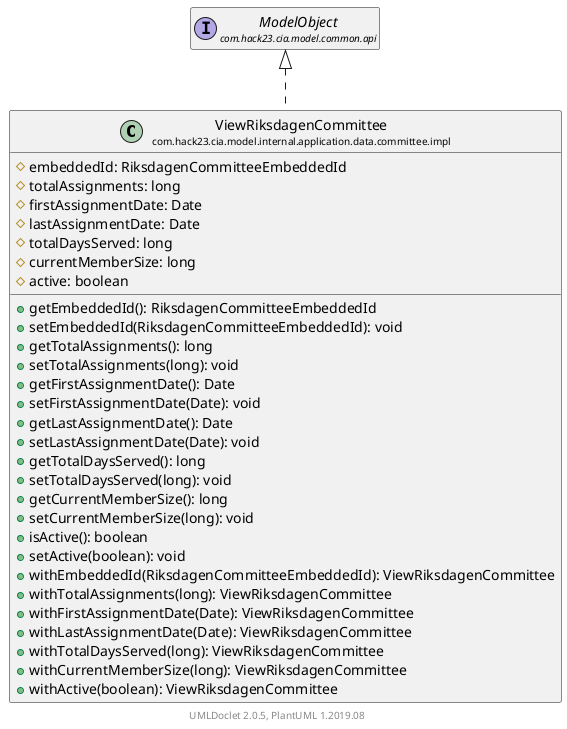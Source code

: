 @startuml
    set namespaceSeparator none
    hide empty fields
    hide empty methods

    class "<size:14>ViewRiksdagenCommittee\n<size:10>com.hack23.cia.model.internal.application.data.committee.impl" as com.hack23.cia.model.internal.application.data.committee.impl.ViewRiksdagenCommittee [[ViewRiksdagenCommittee.html]] {
        #embeddedId: RiksdagenCommitteeEmbeddedId
        #totalAssignments: long
        #firstAssignmentDate: Date
        #lastAssignmentDate: Date
        #totalDaysServed: long
        #currentMemberSize: long
        #active: boolean
        +getEmbeddedId(): RiksdagenCommitteeEmbeddedId
        +setEmbeddedId(RiksdagenCommitteeEmbeddedId): void
        +getTotalAssignments(): long
        +setTotalAssignments(long): void
        +getFirstAssignmentDate(): Date
        +setFirstAssignmentDate(Date): void
        +getLastAssignmentDate(): Date
        +setLastAssignmentDate(Date): void
        +getTotalDaysServed(): long
        +setTotalDaysServed(long): void
        +getCurrentMemberSize(): long
        +setCurrentMemberSize(long): void
        +isActive(): boolean
        +setActive(boolean): void
        +withEmbeddedId(RiksdagenCommitteeEmbeddedId): ViewRiksdagenCommittee
        +withTotalAssignments(long): ViewRiksdagenCommittee
        +withFirstAssignmentDate(Date): ViewRiksdagenCommittee
        +withLastAssignmentDate(Date): ViewRiksdagenCommittee
        +withTotalDaysServed(long): ViewRiksdagenCommittee
        +withCurrentMemberSize(long): ViewRiksdagenCommittee
        +withActive(boolean): ViewRiksdagenCommittee
    }

    interface "<size:14>ModelObject\n<size:10>com.hack23.cia.model.common.api" as com.hack23.cia.model.common.api.ModelObject

    com.hack23.cia.model.common.api.ModelObject <|.. com.hack23.cia.model.internal.application.data.committee.impl.ViewRiksdagenCommittee

    center footer UMLDoclet 2.0.5, PlantUML 1.2019.08
@enduml
